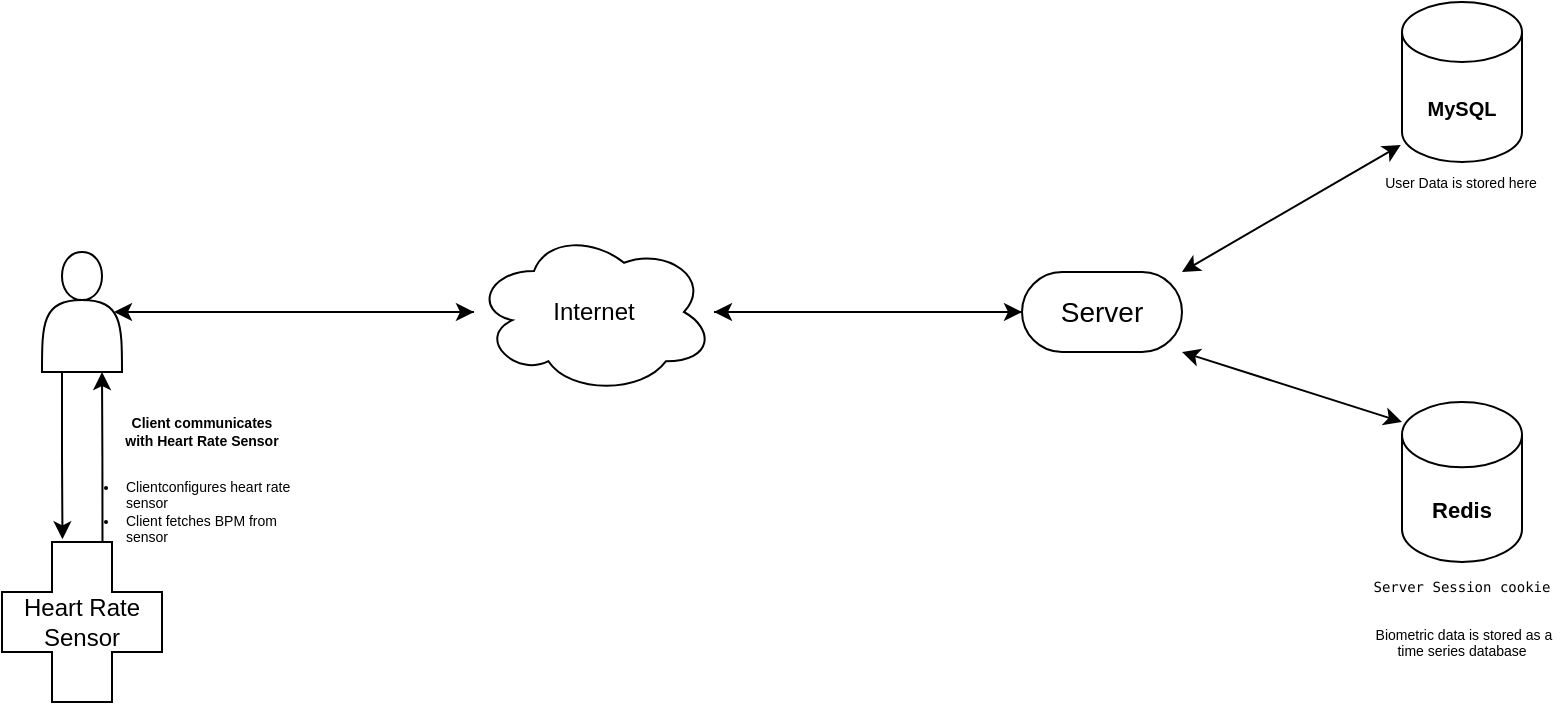 <mxfile version="15.3.2" type="device"><diagram id="Qk_WCPu2mrWIZYNwXB4N" name="Page-1"><mxGraphModel dx="865" dy="503" grid="1" gridSize="10" guides="1" tooltips="1" connect="1" arrows="1" fold="1" page="1" pageScale="1" pageWidth="850" pageHeight="1100" math="0" shadow="0"><root><mxCell id="0"/><mxCell id="1" parent="0"/><mxCell id="thqj8R4xErx0m_B1M0XL-14" value="" style="edgeStyle=orthogonalEdgeStyle;rounded=0;orthogonalLoop=1;jettySize=auto;html=1;" edge="1" parent="1" source="thqj8R4xErx0m_B1M0XL-8" target="thqj8R4xErx0m_B1M0XL-13"><mxGeometry relative="1" as="geometry"/></mxCell><mxCell id="thqj8R4xErx0m_B1M0XL-16" style="edgeStyle=orthogonalEdgeStyle;rounded=0;orthogonalLoop=1;jettySize=auto;html=1;exitX=0.25;exitY=1;exitDx=0;exitDy=0;entryX=0.378;entryY=-0.017;entryDx=0;entryDy=0;entryPerimeter=0;" edge="1" parent="1" source="thqj8R4xErx0m_B1M0XL-8" target="thqj8R4xErx0m_B1M0XL-11"><mxGeometry relative="1" as="geometry"/></mxCell><mxCell id="thqj8R4xErx0m_B1M0XL-17" style="edgeStyle=orthogonalEdgeStyle;rounded=0;orthogonalLoop=1;jettySize=auto;html=1;entryX=0.75;entryY=1;entryDx=0;entryDy=0;exitX=0.628;exitY=0.013;exitDx=0;exitDy=0;exitPerimeter=0;" edge="1" parent="1" source="thqj8R4xErx0m_B1M0XL-11" target="thqj8R4xErx0m_B1M0XL-8"><mxGeometry relative="1" as="geometry"><mxPoint x="120" y="390" as="sourcePoint"/></mxGeometry></mxCell><mxCell id="thqj8R4xErx0m_B1M0XL-8" value="" style="shape=actor;whiteSpace=wrap;html=1;" vertex="1" parent="1"><mxGeometry x="20" y="255" width="40" height="60" as="geometry"/></mxCell><mxCell id="thqj8R4xErx0m_B1M0XL-11" value="Heart Rate Sensor" style="shape=cross;whiteSpace=wrap;html=1;size=0.375;" vertex="1" parent="1"><mxGeometry y="400" width="80" height="80" as="geometry"/></mxCell><mxCell id="thqj8R4xErx0m_B1M0XL-15" style="edgeStyle=orthogonalEdgeStyle;rounded=0;orthogonalLoop=1;jettySize=auto;html=1;entryX=0.9;entryY=0.5;entryDx=0;entryDy=0;entryPerimeter=0;" edge="1" parent="1" source="thqj8R4xErx0m_B1M0XL-13" target="thqj8R4xErx0m_B1M0XL-8"><mxGeometry relative="1" as="geometry"/></mxCell><mxCell id="thqj8R4xErx0m_B1M0XL-30" style="edgeStyle=orthogonalEdgeStyle;rounded=0;orthogonalLoop=1;jettySize=auto;html=1;entryX=0;entryY=0.5;entryDx=0;entryDy=0;fontSize=7;" edge="1" parent="1" source="thqj8R4xErx0m_B1M0XL-13" target="thqj8R4xErx0m_B1M0XL-23"><mxGeometry relative="1" as="geometry"><mxPoint x="370" y="285" as="sourcePoint"/></mxGeometry></mxCell><mxCell id="thqj8R4xErx0m_B1M0XL-13" value="Internet" style="ellipse;shape=cloud;whiteSpace=wrap;html=1;" vertex="1" parent="1"><mxGeometry x="236" y="244" width="120" height="82" as="geometry"/></mxCell><mxCell id="thqj8R4xErx0m_B1M0XL-19" value="Client communicates with Heart Rate Sensor " style="text;html=1;strokeColor=none;fillColor=none;align=center;verticalAlign=middle;whiteSpace=wrap;rounded=0;fontSize=7;fontStyle=1" vertex="1" parent="1"><mxGeometry x="60" y="340" width="80" height="10" as="geometry"/></mxCell><mxCell id="thqj8R4xErx0m_B1M0XL-20" value="&lt;ul&gt;&lt;li&gt;Clientconfigures heart rate sensor&lt;/li&gt;&lt;li&gt;Client fetches BPM from sensor&lt;br&gt;&lt;/li&gt;&lt;/ul&gt;" style="text;html=1;strokeColor=none;fillColor=none;align=left;verticalAlign=middle;whiteSpace=wrap;rounded=0;fontSize=7;" vertex="1" parent="1"><mxGeometry x="20" y="370" width="140" height="30" as="geometry"/></mxCell><mxCell id="thqj8R4xErx0m_B1M0XL-31" style="edgeStyle=orthogonalEdgeStyle;rounded=0;orthogonalLoop=1;jettySize=auto;html=1;fontSize=7;" edge="1" parent="1" source="thqj8R4xErx0m_B1M0XL-23" target="thqj8R4xErx0m_B1M0XL-13"><mxGeometry relative="1" as="geometry"><mxPoint x="380" y="285" as="targetPoint"/></mxGeometry></mxCell><mxCell id="thqj8R4xErx0m_B1M0XL-23" value="&lt;div style=&quot;font-size: 14px&quot; align=&quot;center&quot;&gt;&lt;font style=&quot;font-size: 14px&quot;&gt;Server&lt;/font&gt;&lt;/div&gt;" style="rounded=1;whiteSpace=wrap;html=1;fontSize=7;align=center;arcSize=50;" vertex="1" parent="1"><mxGeometry x="510" y="265" width="80" height="40" as="geometry"/></mxCell><mxCell id="thqj8R4xErx0m_B1M0XL-33" value="&lt;div align=&quot;center&quot;&gt;&lt;b&gt;&lt;font style=&quot;font-size: 10px&quot;&gt;MySQL&lt;/font&gt;&lt;/b&gt;&lt;/div&gt;" style="shape=cylinder3;whiteSpace=wrap;html=1;boundedLbl=1;backgroundOutline=1;size=15;fontSize=7;align=center;" vertex="1" parent="1"><mxGeometry x="700" y="130" width="60" height="80" as="geometry"/></mxCell><mxCell id="thqj8R4xErx0m_B1M0XL-34" value="&lt;b&gt;&lt;font style=&quot;font-size: 11px&quot;&gt;Redis&lt;/font&gt;&lt;/b&gt;" style="shape=cylinder3;whiteSpace=wrap;html=1;boundedLbl=1;backgroundOutline=1;size=16.333;fontSize=7;align=center;" vertex="1" parent="1"><mxGeometry x="700" y="330" width="60" height="80" as="geometry"/></mxCell><mxCell id="thqj8R4xErx0m_B1M0XL-39" value="User Data is stored here" style="endArrow=classic;startArrow=classic;html=1;fontSize=7;exitX=1;exitY=0;exitDx=0;exitDy=0;entryX=-0.01;entryY=0.893;entryDx=0;entryDy=0;entryPerimeter=0;" edge="1" parent="1" source="thqj8R4xErx0m_B1M0XL-23" target="thqj8R4xErx0m_B1M0XL-33"><mxGeometry x="1" y="-36" width="50" height="50" relative="1" as="geometry"><mxPoint x="570" y="250" as="sourcePoint"/><mxPoint x="690" y="210" as="targetPoint"/><mxPoint x="12" y="-12" as="offset"/></mxGeometry></mxCell><mxCell id="thqj8R4xErx0m_B1M0XL-40" value="" style="endArrow=classic;startArrow=classic;html=1;fontSize=7;exitX=1;exitY=1;exitDx=0;exitDy=0;entryX=0;entryY=0.125;entryDx=0;entryDy=0;entryPerimeter=0;" edge="1" parent="1" source="thqj8R4xErx0m_B1M0XL-23" target="thqj8R4xErx0m_B1M0XL-34"><mxGeometry width="50" height="50" relative="1" as="geometry"><mxPoint x="600" y="350" as="sourcePoint"/><mxPoint x="690" y="340" as="targetPoint"/></mxGeometry></mxCell><mxCell id="thqj8R4xErx0m_B1M0XL-41" value="&lt;div align=&quot;center&quot;&gt;&lt;pre&gt;Server Session cookie&lt;/pre&gt;&lt;/div&gt;&lt;div&gt;&lt;br&gt;&lt;/div&gt;&lt;div&gt;&amp;nbsp;Biometric data is stored as a time series database&lt;br&gt;&lt;/div&gt;" style="text;html=1;strokeColor=none;fillColor=none;align=center;verticalAlign=middle;whiteSpace=wrap;rounded=0;fontSize=7;" vertex="1" parent="1"><mxGeometry x="680" y="410" width="100" height="50" as="geometry"/></mxCell></root></mxGraphModel></diagram></mxfile>
